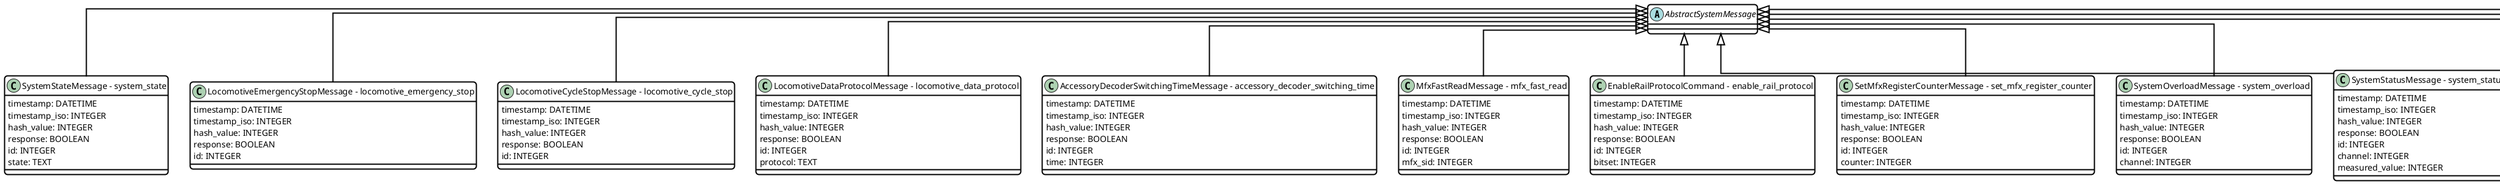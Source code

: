 @startuml
skinparam useBetaStyle true
skinparam linetype ortho

<style>
    classDiagram{
        FontColor Black
        BackgroundColor White
        LineThickness 2
        LineColor Black
        RoundCorner 10
    }
</style>

class AbstractSystemMessage {
}
abstract class AbstractSystemMessage
class "SystemStateMessage - system_state" {
timestamp: DATETIME
timestamp_iso: INTEGER
hash_value: INTEGER
response: BOOLEAN
id: INTEGER
state: TEXT
}
AbstractSystemMessage <|-- "SystemStateMessage - system_state"
class "LocomotiveEmergencyStopMessage - locomotive_emergency_stop" {
timestamp: DATETIME
timestamp_iso: INTEGER
hash_value: INTEGER
response: BOOLEAN
id: INTEGER
}
AbstractSystemMessage <|-- "LocomotiveEmergencyStopMessage - locomotive_emergency_stop"
class "LocomotiveCycleStopMessage - locomotive_cycle_stop" {
timestamp: DATETIME
timestamp_iso: INTEGER
hash_value: INTEGER
response: BOOLEAN
id: INTEGER
}
AbstractSystemMessage <|-- "LocomotiveCycleStopMessage - locomotive_cycle_stop"
class "LocomotiveDataProtocolMessage - locomotive_data_protocol" {
timestamp: DATETIME
timestamp_iso: INTEGER
hash_value: INTEGER
response: BOOLEAN
id: INTEGER
protocol: TEXT
}
AbstractSystemMessage <|-- "LocomotiveDataProtocolMessage - locomotive_data_protocol"
class "AccessoryDecoderSwitchingTimeMessage - accessory_decoder_switching_time" {
timestamp: DATETIME
timestamp_iso: INTEGER
hash_value: INTEGER
response: BOOLEAN
id: INTEGER
time: INTEGER
}
AbstractSystemMessage <|-- "AccessoryDecoderSwitchingTimeMessage - accessory_decoder_switching_time"
class "MfxFastReadMessage - mfx_fast_read" {
timestamp: DATETIME
timestamp_iso: INTEGER
hash_value: INTEGER
response: BOOLEAN
id: INTEGER
mfx_sid: INTEGER
}
AbstractSystemMessage <|-- "MfxFastReadMessage - mfx_fast_read"
class "EnableRailProtocolCommand - enable_rail_protocol" {
timestamp: DATETIME
timestamp_iso: INTEGER
hash_value: INTEGER
response: BOOLEAN
id: INTEGER
bitset: INTEGER
}
AbstractSystemMessage <|-- "EnableRailProtocolCommand - enable_rail_protocol"
class "SetMfxRegisterCounterMessage - set_mfx_register_counter" {
timestamp: DATETIME
timestamp_iso: INTEGER
hash_value: INTEGER
response: BOOLEAN
id: INTEGER
counter: INTEGER
}
AbstractSystemMessage <|-- "SetMfxRegisterCounterMessage - set_mfx_register_counter"
class "SystemOverloadMessage - system_overload" {
timestamp: DATETIME
timestamp_iso: INTEGER
hash_value: INTEGER
response: BOOLEAN
id: INTEGER
channel: INTEGER
}
AbstractSystemMessage <|-- "SystemOverloadMessage - system_overload"
class "SystemStatusMessage - system_status" {
timestamp: DATETIME
timestamp_iso: INTEGER
hash_value: INTEGER
response: BOOLEAN
id: INTEGER
channel: INTEGER
measured_value: INTEGER
}
AbstractSystemMessage <|-- "SystemStatusMessage - system_status"
class "SetSystemIdentifierMessage - set_system_identifier" {
timestamp: DATETIME
timestamp_iso: INTEGER
hash_value: INTEGER
response: BOOLEAN
id: INTEGER
system_id: INTEGER
}
AbstractSystemMessage <|-- "SetSystemIdentifierMessage - set_system_identifier"
class "MfxSeekMessage - mfx_seek" {
timestamp: DATETIME
timestamp_iso: INTEGER
hash_value: INTEGER
response: BOOLEAN
id: INTEGER
}
AbstractSystemMessage <|-- "MfxSeekMessage - mfx_seek"
class "SystemResetMessage - system_reset" {
timestamp: DATETIME
timestamp_iso: INTEGER
hash_value: INTEGER
response: BOOLEAN
id: INTEGER
target: INTEGER
}
AbstractSystemMessage <|-- "SystemResetMessage - system_reset"
@enduml